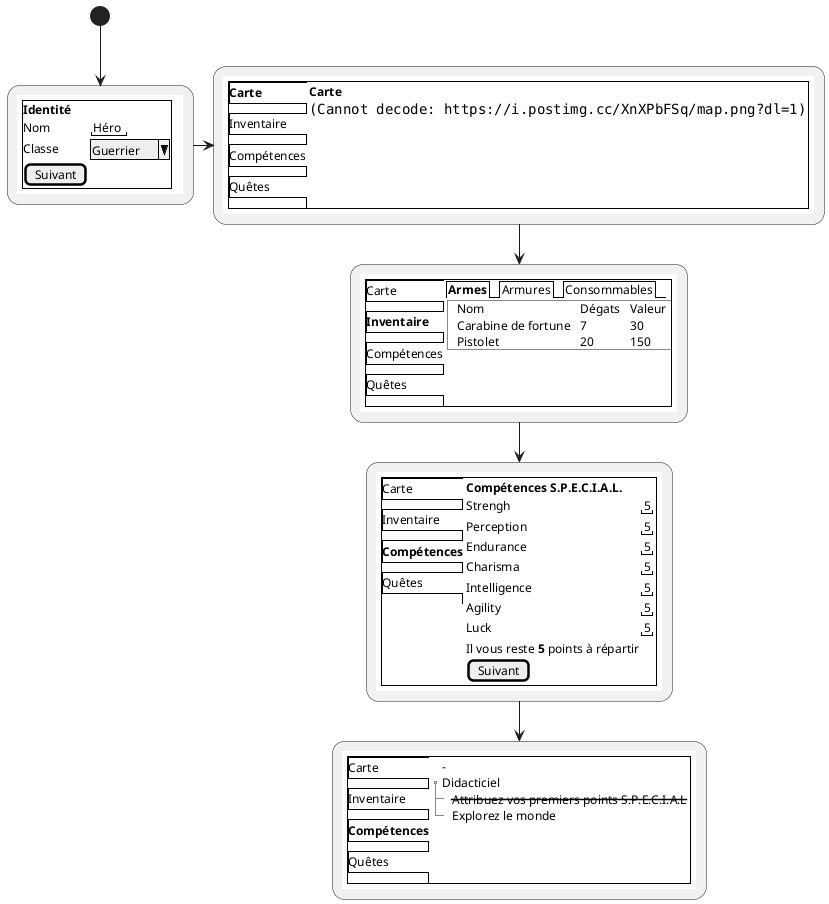 @startuml
(*) --> "
{{
salt
{+
<b>Identité
Nom | "Héro"
Classe | ^Guerrier^
[Suivant]
}
}}
" as begin
!$foo  = " <b>Carte\nInventaire\nCompétences\nQuêtes"




begin -right-> "
{{
salt
{+{/<b>Carte\nInventaire\nCompétences\nQuêtes}|{
<b>Carte
<img:https://i.postimg.cc/XnXPbFSq/map.png?dl=1>
}
}
}
}}
" as map

map -down-> "
{{
salt
{+{/Carte\n<b>Inventaire\nCompétences\nQuêtes}|{
    {/ <b>Armes | Armures | Consommables  }
{
{T+
+Nom        | Dégats    | Valeur
+ Carabine de fortune        | 7  | 30
+ Pistolet     | 20   | 150
}
}
}
}

}}
" as inventory

inventory -down->   "
{{
salt
{+{/Carte\nInventaire\n<b>Compétences\nQuêtes}|{
<b>Compétences S.P.E.C.I.A.L.
Strengh | "5"
Perception | "5"
Endurance | "5"
Charisma | "5"
Intelligence | "5"
Agility | "5"
Luck | "5"

Il vous reste <b>5</b> points à répartir

[Suivant]
}
}
}}
" as special

special -down->   "
{{
salt
{+{/Carte\nInventaire\n<b>Compétences\nQuêtes}|{
{T
+ -        
+ Didacticiel
++ <s>Attribuez vos premiers points S.P.E.C.I.A.L</s>
++ Explorez le monde

}
}
}
}}
" as quest
@enduml
